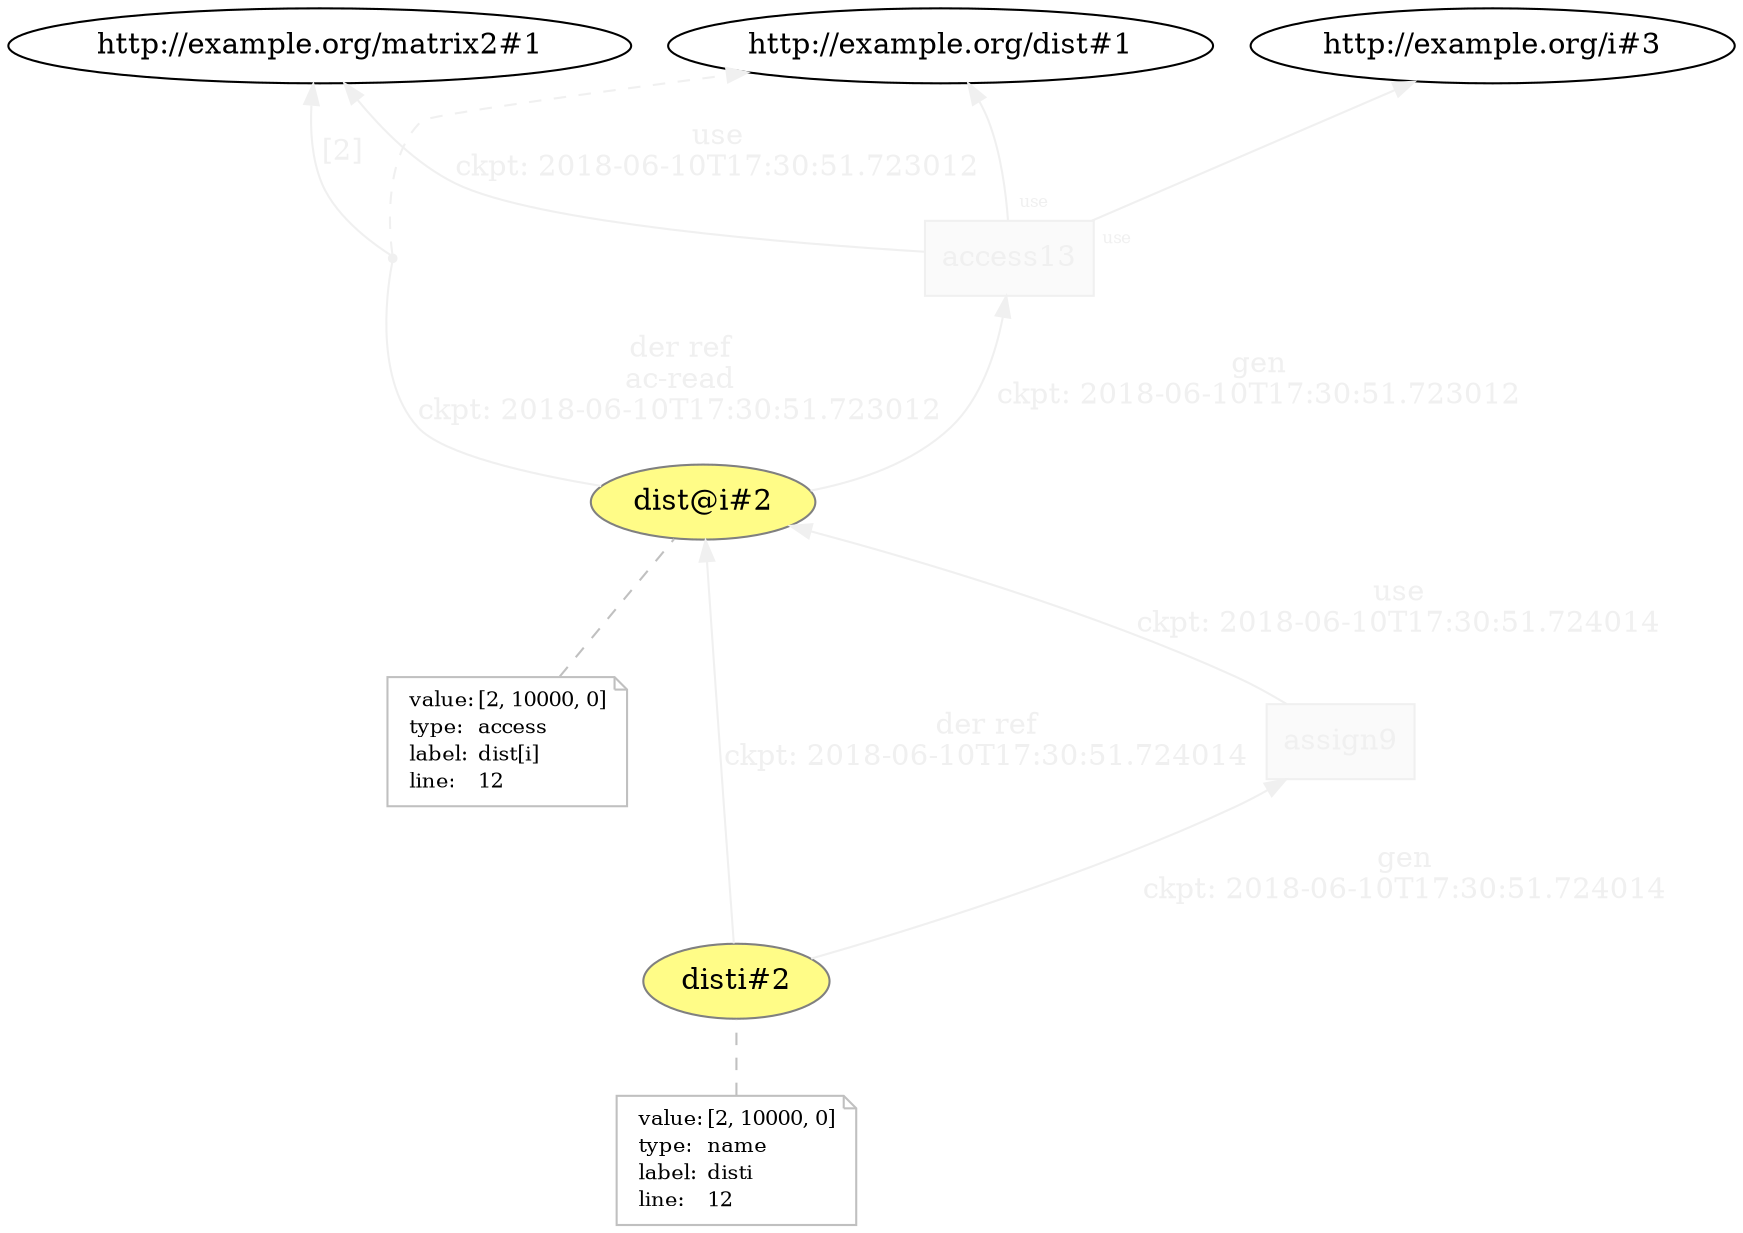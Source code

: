 digraph "PROV" { size="16,12"; rankdir="BT";
"http://example.org/dist@i#2" [fillcolor="#FFFC87",color="#808080",style="filled",label="dist@i#2",URL="http://example.org/dist@i#2"]
"http://example.org/dist@i#2-attrs" [color="gray",shape="note",fontsize="10",fontcolor="black",label=<<TABLE cellpadding="0" border="0">
	<TR>
	    <TD align="left">value:</TD>
	    <TD align="left">[2, 10000, 0]</TD>
	</TR>
	<TR>
	    <TD align="left">type:</TD>
	    <TD align="left">access</TD>
	</TR>
	<TR>
	    <TD align="left">label:</TD>
	    <TD align="left">dist[i]</TD>
	</TR>
	<TR>
	    <TD align="left">line:</TD>
	    <TD align="left">12</TD>
	</TR>
</TABLE>>]
"http://example.org/dist@i#2-attrs" -> "http://example.org/dist@i#2" [color="gray",style="dashed",arrowhead="none"]
"http://example.org/access13" [fillcolor="#FAFAFA",color="#F0F0F0",shape="polygon",sides="4",style="filled",fontcolor="#F0F0F0",label="access13",URL="http://example.org/access13"]
"bn0" [shape="point",label="",fontcolor="#F0F0F0",color="#F0F0F0"]
"http://example.org/dist@i#2" -> "bn0" [fontsize="14",distance="1.5",angle="60.0",rotation="20",label="der ref
ac-read
ckpt: 2018-06-10T17:30:51.723012",arrowhead="none",fontcolor="#F0F0F0",color="#F0F0F0"]
"bn0" -> "http://example.org/dist#1" [style="dashed",fontcolor="#F0F0F0",color="#F0F0F0"]
"bn0" -> "http://example.org/matrix2#1" [fontsize="14",distance="1.5",angle="60.0",rotation="20",label="[2]",fontcolor="#F0F0F0",color="#F0F0F0"]
"http://example.org/access13" -> "http://example.org/dist#1" [labelfontsize="8",labeldistance="1.5",labelangle="60.0",rotation="20",taillabel="use",fontcolor="#F0F0F0",color="#F0F0F0"]
"http://example.org/access13" -> "http://example.org/i#3" [labelfontsize="8",labeldistance="1.5",labelangle="60.0",rotation="20",taillabel="use",fontcolor="#F0F0F0",color="#F0F0F0"]
"http://example.org/disti#2" [fillcolor="#FFFC87",color="#808080",style="filled",label="disti#2",URL="http://example.org/disti#2"]
"http://example.org/disti#2-attrs" [color="gray",shape="note",fontsize="10",fontcolor="black",label=<<TABLE cellpadding="0" border="0">
	<TR>
	    <TD align="left">value:</TD>
	    <TD align="left">[2, 10000, 0]</TD>
	</TR>
	<TR>
	    <TD align="left">type:</TD>
	    <TD align="left">name</TD>
	</TR>
	<TR>
	    <TD align="left">label:</TD>
	    <TD align="left">disti</TD>
	</TR>
	<TR>
	    <TD align="left">line:</TD>
	    <TD align="left">12</TD>
	</TR>
</TABLE>>]
"http://example.org/disti#2-attrs" -> "http://example.org/disti#2" [color="gray",style="dashed",arrowhead="none"]
"http://example.org/assign9" [fillcolor="#FAFAFA",color="#F0F0F0",shape="polygon",sides="4",style="filled",fontcolor="#F0F0F0",label="assign9",URL="http://example.org/assign9"]
"http://example.org/disti#2" -> "http://example.org/dist@i#2" [fontsize="14",distance="1.5",angle="60.0",rotation="20",label="der ref
ckpt: 2018-06-10T17:30:51.724014",fontcolor="#F0F0F0",color="#F0F0F0"]
"http://example.org/assign9" -> "http://example.org/dist@i#2" [fontsize="14",distance="1.5",angle="60.0",rotation="20",label="use
ckpt: 2018-06-10T17:30:51.724014",fontcolor="#F0F0F0",color="#F0F0F0"]
"http://example.org/access13" -> "http://example.org/matrix2#1" [fontsize="14",distance="1.5",angle="60.0",rotation="20",label="use
ckpt: 2018-06-10T17:30:51.723012",fontcolor="#F0F0F0",color="#F0F0F0"]
"http://example.org/dist@i#2" -> "http://example.org/access13" [fontsize="14",distance="1.5",angle="60.0",rotation="20",label="gen
ckpt: 2018-06-10T17:30:51.723012",fontcolor="#F0F0F0",color="#F0F0F0"]
"http://example.org/disti#2" -> "http://example.org/assign9" [fontsize="14",distance="1.5",angle="60.0",rotation="20",label="gen
ckpt: 2018-06-10T17:30:51.724014",fontcolor="#F0F0F0",color="#F0F0F0"]
}